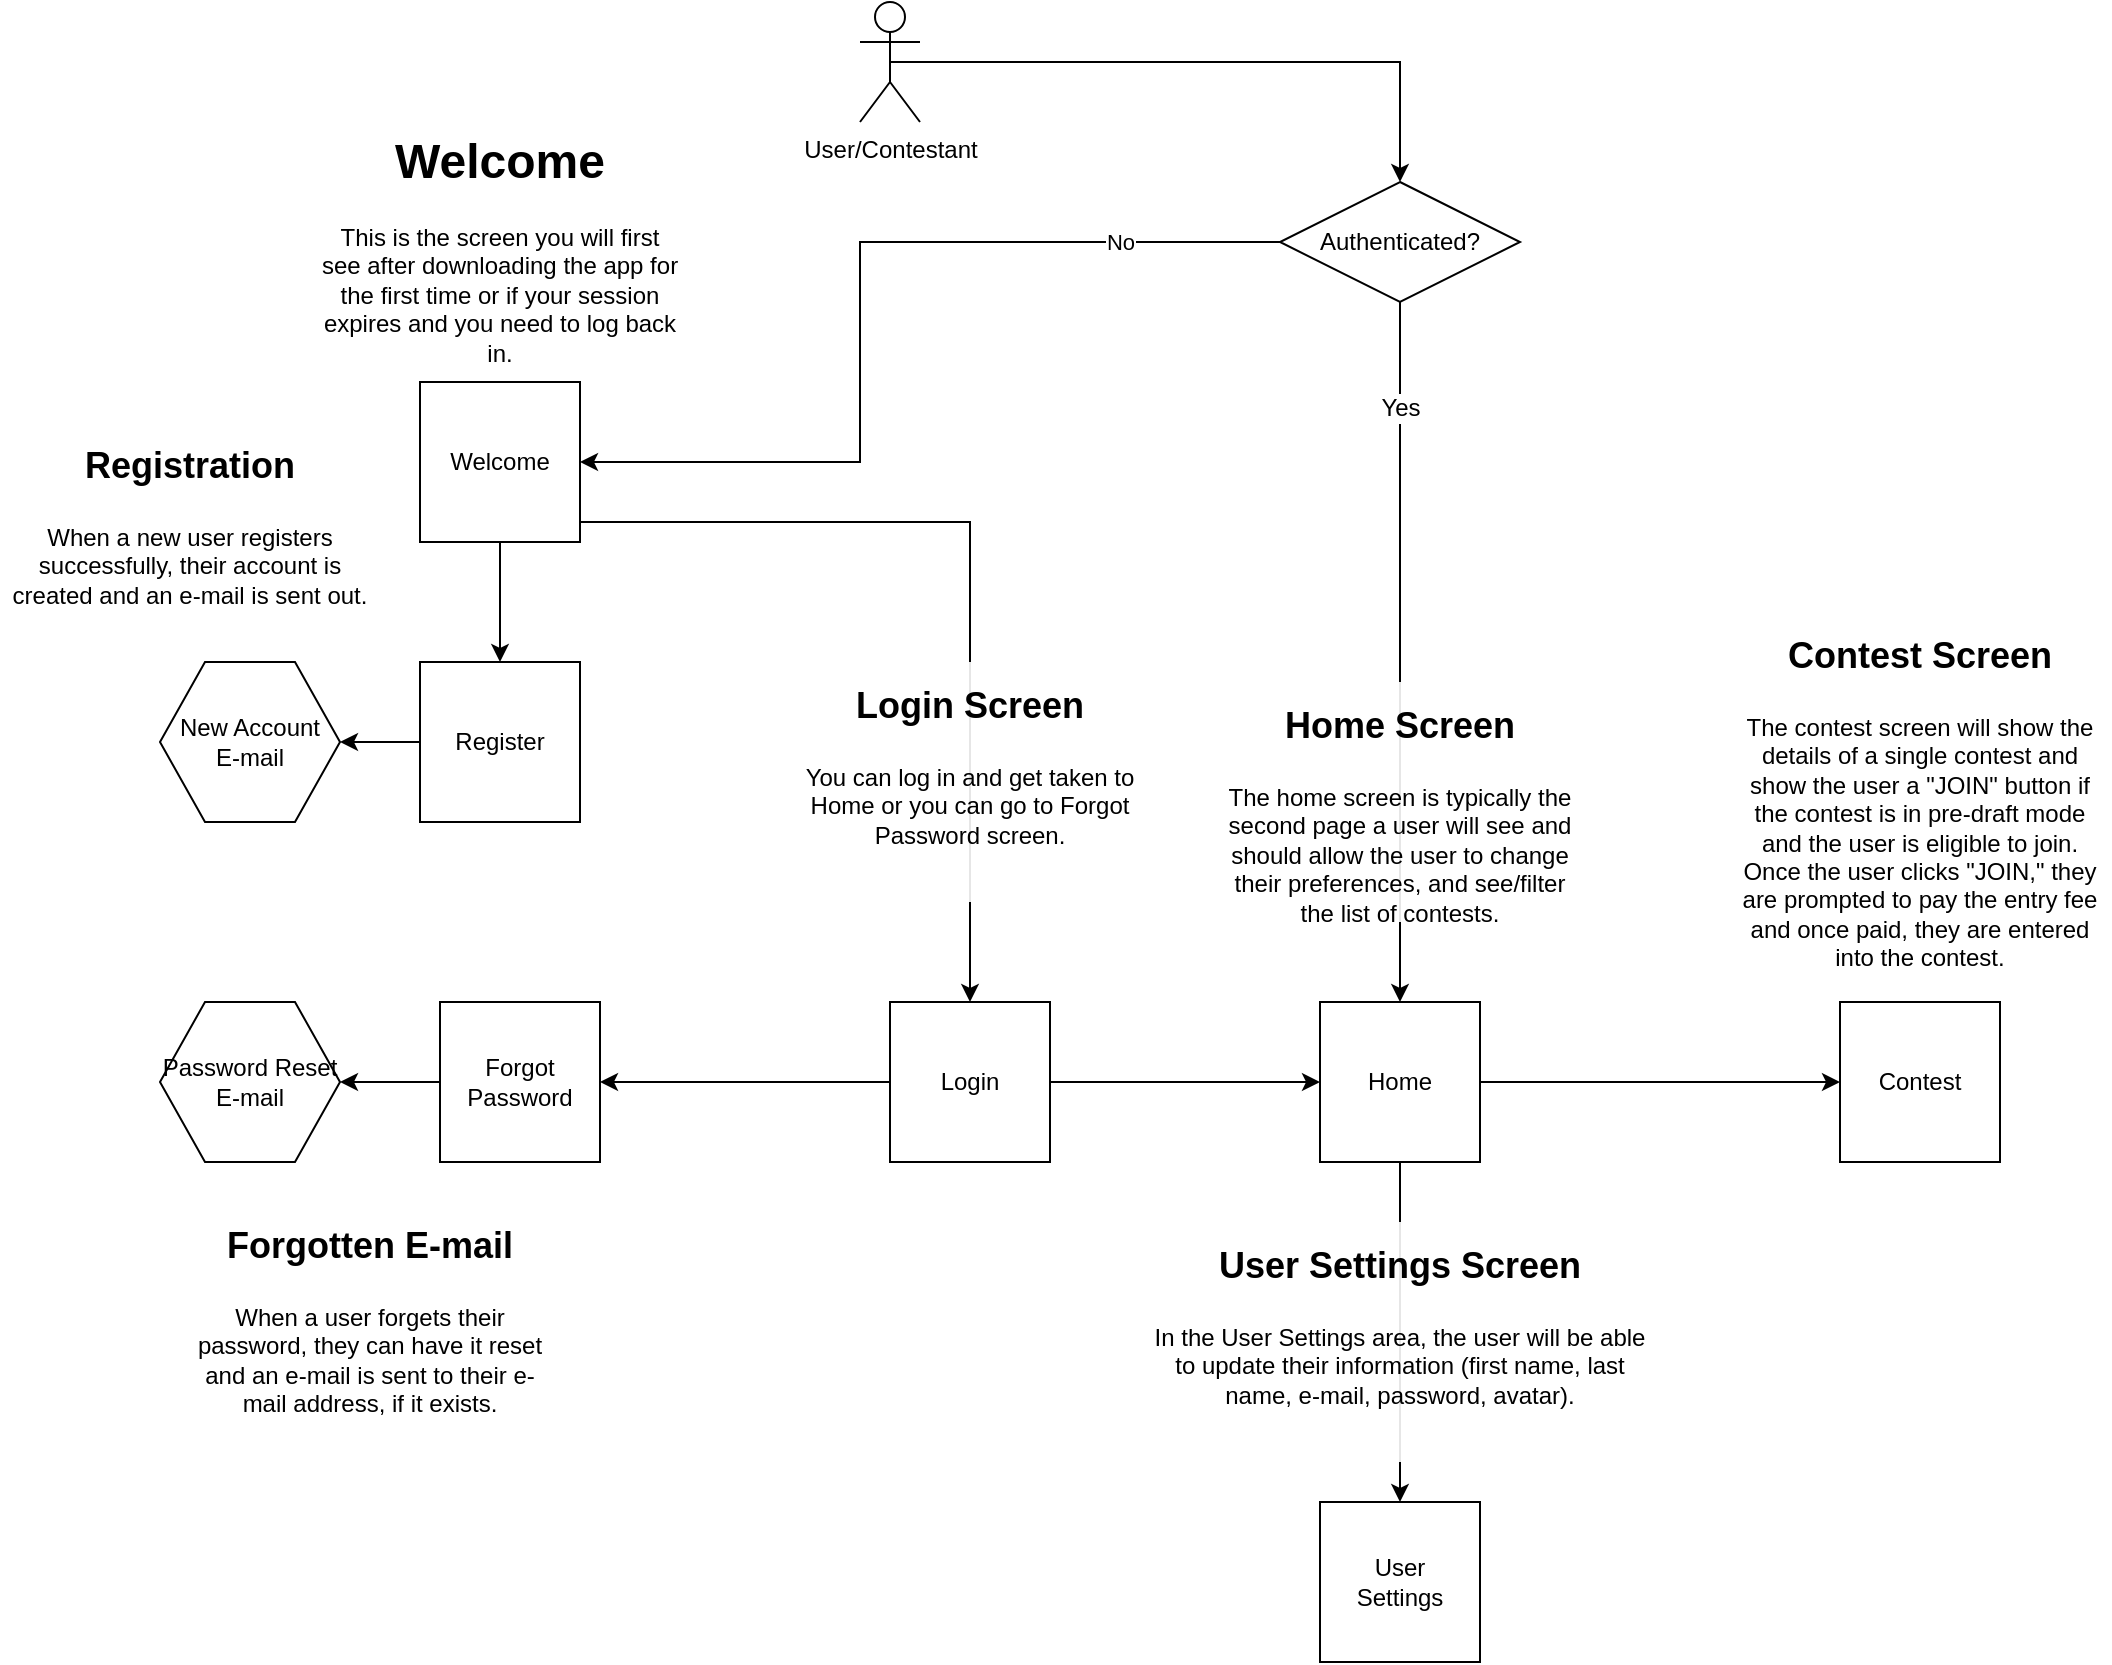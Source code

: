 <mxfile version="12.2.2" type="github" pages="1"><diagram id="BB8pRi5w4H0J5GErrZnj" name="Page-1"><mxGraphModel dx="1252" dy="1114" grid="1" gridSize="10" guides="1" tooltips="1" connect="1" arrows="1" fold="1" page="1" pageScale="1" pageWidth="850" pageHeight="1100" math="0" shadow="0"><root><mxCell id="0"/><mxCell id="1" parent="0"/><mxCell id="aO3sSB8IACZXg21FS-gy-3" value="" style="edgeStyle=orthogonalEdgeStyle;rounded=0;orthogonalLoop=1;jettySize=auto;html=1;" parent="1" source="aO3sSB8IACZXg21FS-gy-1" target="aO3sSB8IACZXg21FS-gy-2" edge="1"><mxGeometry relative="1" as="geometry"><Array as="points"><mxPoint x="535" y="300"/></Array></mxGeometry></mxCell><mxCell id="aO3sSB8IACZXg21FS-gy-5" value="" style="edgeStyle=orthogonalEdgeStyle;rounded=0;orthogonalLoop=1;jettySize=auto;html=1;" parent="1" source="aO3sSB8IACZXg21FS-gy-1" target="aO3sSB8IACZXg21FS-gy-4" edge="1"><mxGeometry relative="1" as="geometry"/></mxCell><mxCell id="aO3sSB8IACZXg21FS-gy-1" value="Welcome" style="whiteSpace=wrap;html=1;aspect=fixed;" parent="1" vertex="1"><mxGeometry x="260" y="230" width="80" height="80" as="geometry"/></mxCell><mxCell id="aO3sSB8IACZXg21FS-gy-26" value="" style="edgeStyle=orthogonalEdgeStyle;rounded=0;orthogonalLoop=1;jettySize=auto;html=1;" parent="1" source="aO3sSB8IACZXg21FS-gy-4" target="aO3sSB8IACZXg21FS-gy-25" edge="1"><mxGeometry relative="1" as="geometry"/></mxCell><mxCell id="aO3sSB8IACZXg21FS-gy-4" value="Register" style="whiteSpace=wrap;html=1;aspect=fixed;" parent="1" vertex="1"><mxGeometry x="260" y="370" width="80" height="80" as="geometry"/></mxCell><mxCell id="aO3sSB8IACZXg21FS-gy-7" value="" style="edgeStyle=orthogonalEdgeStyle;rounded=0;orthogonalLoop=1;jettySize=auto;html=1;" parent="1" source="aO3sSB8IACZXg21FS-gy-2" target="aO3sSB8IACZXg21FS-gy-6" edge="1"><mxGeometry relative="1" as="geometry"/></mxCell><mxCell id="aO3sSB8IACZXg21FS-gy-11" value="" style="edgeStyle=orthogonalEdgeStyle;rounded=0;orthogonalLoop=1;jettySize=auto;html=1;" parent="1" source="aO3sSB8IACZXg21FS-gy-2" target="aO3sSB8IACZXg21FS-gy-10" edge="1"><mxGeometry relative="1" as="geometry"/></mxCell><mxCell id="aO3sSB8IACZXg21FS-gy-2" value="Login" style="whiteSpace=wrap;html=1;aspect=fixed;" parent="1" vertex="1"><mxGeometry x="495" y="540" width="80" height="80" as="geometry"/></mxCell><mxCell id="Z8GrYoV1MDescGCDJD8p-2" value="" style="edgeStyle=orthogonalEdgeStyle;rounded=0;orthogonalLoop=1;jettySize=auto;html=1;" edge="1" parent="1" source="aO3sSB8IACZXg21FS-gy-10" target="Z8GrYoV1MDescGCDJD8p-1"><mxGeometry relative="1" as="geometry"/></mxCell><mxCell id="Z8GrYoV1MDescGCDJD8p-4" value="" style="edgeStyle=orthogonalEdgeStyle;rounded=0;orthogonalLoop=1;jettySize=auto;html=1;" edge="1" parent="1" source="aO3sSB8IACZXg21FS-gy-10" target="Z8GrYoV1MDescGCDJD8p-3"><mxGeometry relative="1" as="geometry"/></mxCell><mxCell id="aO3sSB8IACZXg21FS-gy-10" value="Home" style="whiteSpace=wrap;html=1;aspect=fixed;" parent="1" vertex="1"><mxGeometry x="710" y="540" width="80" height="80" as="geometry"/></mxCell><mxCell id="Z8GrYoV1MDescGCDJD8p-3" value="User&lt;br&gt;Settings" style="whiteSpace=wrap;html=1;aspect=fixed;" vertex="1" parent="1"><mxGeometry x="710" y="790" width="80" height="80" as="geometry"/></mxCell><mxCell id="Z8GrYoV1MDescGCDJD8p-1" value="Contest" style="whiteSpace=wrap;html=1;aspect=fixed;" vertex="1" parent="1"><mxGeometry x="970" y="540" width="80" height="80" as="geometry"/></mxCell><mxCell id="aO3sSB8IACZXg21FS-gy-24" value="" style="edgeStyle=orthogonalEdgeStyle;rounded=0;orthogonalLoop=1;jettySize=auto;html=1;" parent="1" source="aO3sSB8IACZXg21FS-gy-6" target="aO3sSB8IACZXg21FS-gy-23" edge="1"><mxGeometry relative="1" as="geometry"/></mxCell><mxCell id="aO3sSB8IACZXg21FS-gy-6" value="Forgot Password" style="whiteSpace=wrap;html=1;aspect=fixed;" parent="1" vertex="1"><mxGeometry x="270" y="540" width="80" height="80" as="geometry"/></mxCell><mxCell id="aO3sSB8IACZXg21FS-gy-17" value="No" style="edgeStyle=orthogonalEdgeStyle;rounded=0;orthogonalLoop=1;jettySize=auto;html=1;exitX=0;exitY=0.5;exitDx=0;exitDy=0;entryX=1;entryY=0.5;entryDx=0;entryDy=0;" parent="1" source="aO3sSB8IACZXg21FS-gy-12" target="aO3sSB8IACZXg21FS-gy-1" edge="1"><mxGeometry x="-0.652" relative="1" as="geometry"><Array as="points"><mxPoint x="480" y="160"/><mxPoint x="480" y="270"/></Array><mxPoint as="offset"/></mxGeometry></mxCell><mxCell id="aO3sSB8IACZXg21FS-gy-18" style="edgeStyle=orthogonalEdgeStyle;rounded=0;orthogonalLoop=1;jettySize=auto;html=1;entryX=0.5;entryY=0;entryDx=0;entryDy=0;exitX=0.5;exitY=1;exitDx=0;exitDy=0;" parent="1" source="aO3sSB8IACZXg21FS-gy-12" target="aO3sSB8IACZXg21FS-gy-10" edge="1"><mxGeometry relative="1" as="geometry"><mxPoint x="590" y="280" as="sourcePoint"/></mxGeometry></mxCell><mxCell id="aO3sSB8IACZXg21FS-gy-19" value="Yes" style="text;html=1;resizable=0;points=[];align=center;verticalAlign=middle;labelBackgroundColor=#ffffff;" parent="aO3sSB8IACZXg21FS-gy-18" vertex="1" connectable="0"><mxGeometry x="-0.31" y="-2" relative="1" as="geometry"><mxPoint x="2" y="-68" as="offset"/></mxGeometry></mxCell><mxCell id="aO3sSB8IACZXg21FS-gy-12" value="Authenticated?" style="rhombus;whiteSpace=wrap;html=1;" parent="1" vertex="1"><mxGeometry x="690" y="130" width="120" height="60" as="geometry"/></mxCell><mxCell id="aO3sSB8IACZXg21FS-gy-14" value="" style="edgeStyle=orthogonalEdgeStyle;rounded=0;orthogonalLoop=1;jettySize=auto;html=1;exitX=0.5;exitY=0.5;exitDx=0;exitDy=0;exitPerimeter=0;" parent="1" source="aO3sSB8IACZXg21FS-gy-21" target="aO3sSB8IACZXg21FS-gy-12" edge="1"><mxGeometry relative="1" as="geometry"><mxPoint x="590" y="170" as="sourcePoint"/><Array as="points"><mxPoint x="750" y="70"/></Array></mxGeometry></mxCell><mxCell id="aO3sSB8IACZXg21FS-gy-21" value="User/Contestant" style="shape=umlActor;verticalLabelPosition=bottom;labelBackgroundColor=#ffffff;verticalAlign=top;html=1;outlineConnect=0;" parent="1" vertex="1"><mxGeometry x="480" y="40" width="30" height="60" as="geometry"/></mxCell><mxCell id="aO3sSB8IACZXg21FS-gy-23" value="&lt;div&gt;&lt;span&gt;Password Reset E-mail&lt;/span&gt;&lt;/div&gt;" style="shape=hexagon;perimeter=hexagonPerimeter2;whiteSpace=wrap;html=1;align=center;" parent="1" vertex="1"><mxGeometry x="130" y="540" width="90" height="80" as="geometry"/></mxCell><mxCell id="aO3sSB8IACZXg21FS-gy-25" value="&lt;div&gt;&lt;span&gt;New Account&lt;/span&gt;&lt;/div&gt;&lt;div&gt;&lt;span&gt;E-mail&lt;/span&gt;&lt;/div&gt;" style="shape=hexagon;perimeter=hexagonPerimeter2;whiteSpace=wrap;html=1;align=center;" parent="1" vertex="1"><mxGeometry x="130" y="370" width="90" height="80" as="geometry"/></mxCell><mxCell id="aO3sSB8IACZXg21FS-gy-27" value="&lt;h1&gt;Welcome&lt;/h1&gt;&lt;p&gt;This is the screen you will first see after downloading the app for the first time or if your session expires and you need to log back in.&lt;/p&gt;" style="text;html=1;strokeColor=none;fillColor=none;spacing=5;spacingTop=-20;whiteSpace=wrap;overflow=hidden;rounded=0;align=center;" parent="1" vertex="1"><mxGeometry x="205" y="100" width="190" height="120" as="geometry"/></mxCell><mxCell id="aO3sSB8IACZXg21FS-gy-28" value="&lt;h1&gt;&lt;font style=&quot;font-size: 18px&quot;&gt;Registration&lt;/font&gt;&lt;/h1&gt;&lt;p&gt;When a new user registers successfully, their account is created and an e-mail is sent out.&lt;/p&gt;" style="text;html=1;strokeColor=none;fillColor=none;spacing=5;spacingTop=-20;whiteSpace=wrap;overflow=hidden;rounded=0;align=center;" parent="1" vertex="1"><mxGeometry x="50" y="250" width="190" height="120" as="geometry"/></mxCell><mxCell id="aO3sSB8IACZXg21FS-gy-29" value="&lt;h1&gt;&lt;font style=&quot;font-size: 18px&quot;&gt;Login Screen&lt;/font&gt;&lt;/h1&gt;&lt;p&gt;You can log in and get taken to Home or you can go to Forgot Password screen.&lt;/p&gt;" style="text;html=1;strokeColor=none;fillColor=#ffffff;spacing=5;spacingTop=-20;whiteSpace=wrap;overflow=hidden;rounded=0;align=center;opacity=90;" parent="1" vertex="1"><mxGeometry x="440" y="370" width="190" height="120" as="geometry"/></mxCell><mxCell id="aO3sSB8IACZXg21FS-gy-30" value="&lt;h1&gt;&lt;font style=&quot;font-size: 18px&quot;&gt;Forgotten E-mail&lt;/font&gt;&lt;/h1&gt;&lt;p&gt;When a user forgets their password, they can have it reset and an e-mail is sent to their e-mail address, if it exists.&lt;/p&gt;" style="text;html=1;strokeColor=none;fillColor=none;spacing=5;spacingTop=-20;whiteSpace=wrap;overflow=hidden;rounded=0;align=center;" parent="1" vertex="1"><mxGeometry x="140" y="640" width="190" height="120" as="geometry"/></mxCell><mxCell id="aO3sSB8IACZXg21FS-gy-31" value="&lt;h1&gt;&lt;font style=&quot;font-size: 18px&quot;&gt;Home Screen&lt;/font&gt;&lt;/h1&gt;&lt;p&gt;The home screen is typically the second page a user will see and should allow the user to change their preferences, and see/filter the list of contests.&lt;/p&gt;" style="text;html=1;spacing=5;spacingTop=-20;whiteSpace=wrap;overflow=hidden;rounded=0;align=center;fillColor=#ffffff;opacity=90;" parent="1" vertex="1"><mxGeometry x="655" y="380" width="190" height="120" as="geometry"/></mxCell><mxCell id="Z8GrYoV1MDescGCDJD8p-5" value="&lt;h1&gt;&lt;font style=&quot;font-size: 18px&quot;&gt;User Settings Screen&lt;/font&gt;&lt;/h1&gt;&lt;p&gt;In the User Settings area, the user will be able to update their information (first name, last name, e-mail, password, avatar).&lt;/p&gt;" style="text;html=1;strokeColor=none;fillColor=#ffffff;spacing=5;spacingTop=-20;whiteSpace=wrap;overflow=hidden;rounded=0;align=center;opacity=90;" vertex="1" parent="1"><mxGeometry x="620" y="650" width="260" height="120" as="geometry"/></mxCell><mxCell id="Z8GrYoV1MDescGCDJD8p-8" value="&lt;h1&gt;&lt;font style=&quot;font-size: 18px&quot;&gt;Contest Screen&lt;/font&gt;&lt;/h1&gt;&lt;p&gt;The contest screen will show the details of a single contest and show the user a &quot;JOIN&quot; button if the contest is in pre-draft mode and the user is eligible to join. Once the user clicks &quot;JOIN,&quot; they are prompted to pay the entry fee and once paid, they are entered into the contest.&lt;/p&gt;" style="text;html=1;spacing=5;spacingTop=-20;whiteSpace=wrap;overflow=hidden;rounded=0;align=center;fillColor=#ffffff;opacity=90;" vertex="1" parent="1"><mxGeometry x="915" y="345" width="190" height="190" as="geometry"/></mxCell></root></mxGraphModel></diagram></mxfile>